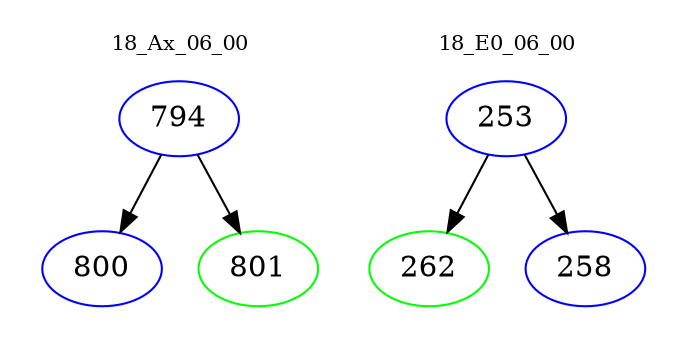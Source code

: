 digraph{
subgraph cluster_0 {
color = white
label = "18_Ax_06_00";
fontsize=10;
T0_794 [label="794", color="blue"]
T0_794 -> T0_800 [color="black"]
T0_800 [label="800", color="blue"]
T0_794 -> T0_801 [color="black"]
T0_801 [label="801", color="green"]
}
subgraph cluster_1 {
color = white
label = "18_E0_06_00";
fontsize=10;
T1_253 [label="253", color="blue"]
T1_253 -> T1_262 [color="black"]
T1_262 [label="262", color="green"]
T1_253 -> T1_258 [color="black"]
T1_258 [label="258", color="blue"]
}
}
